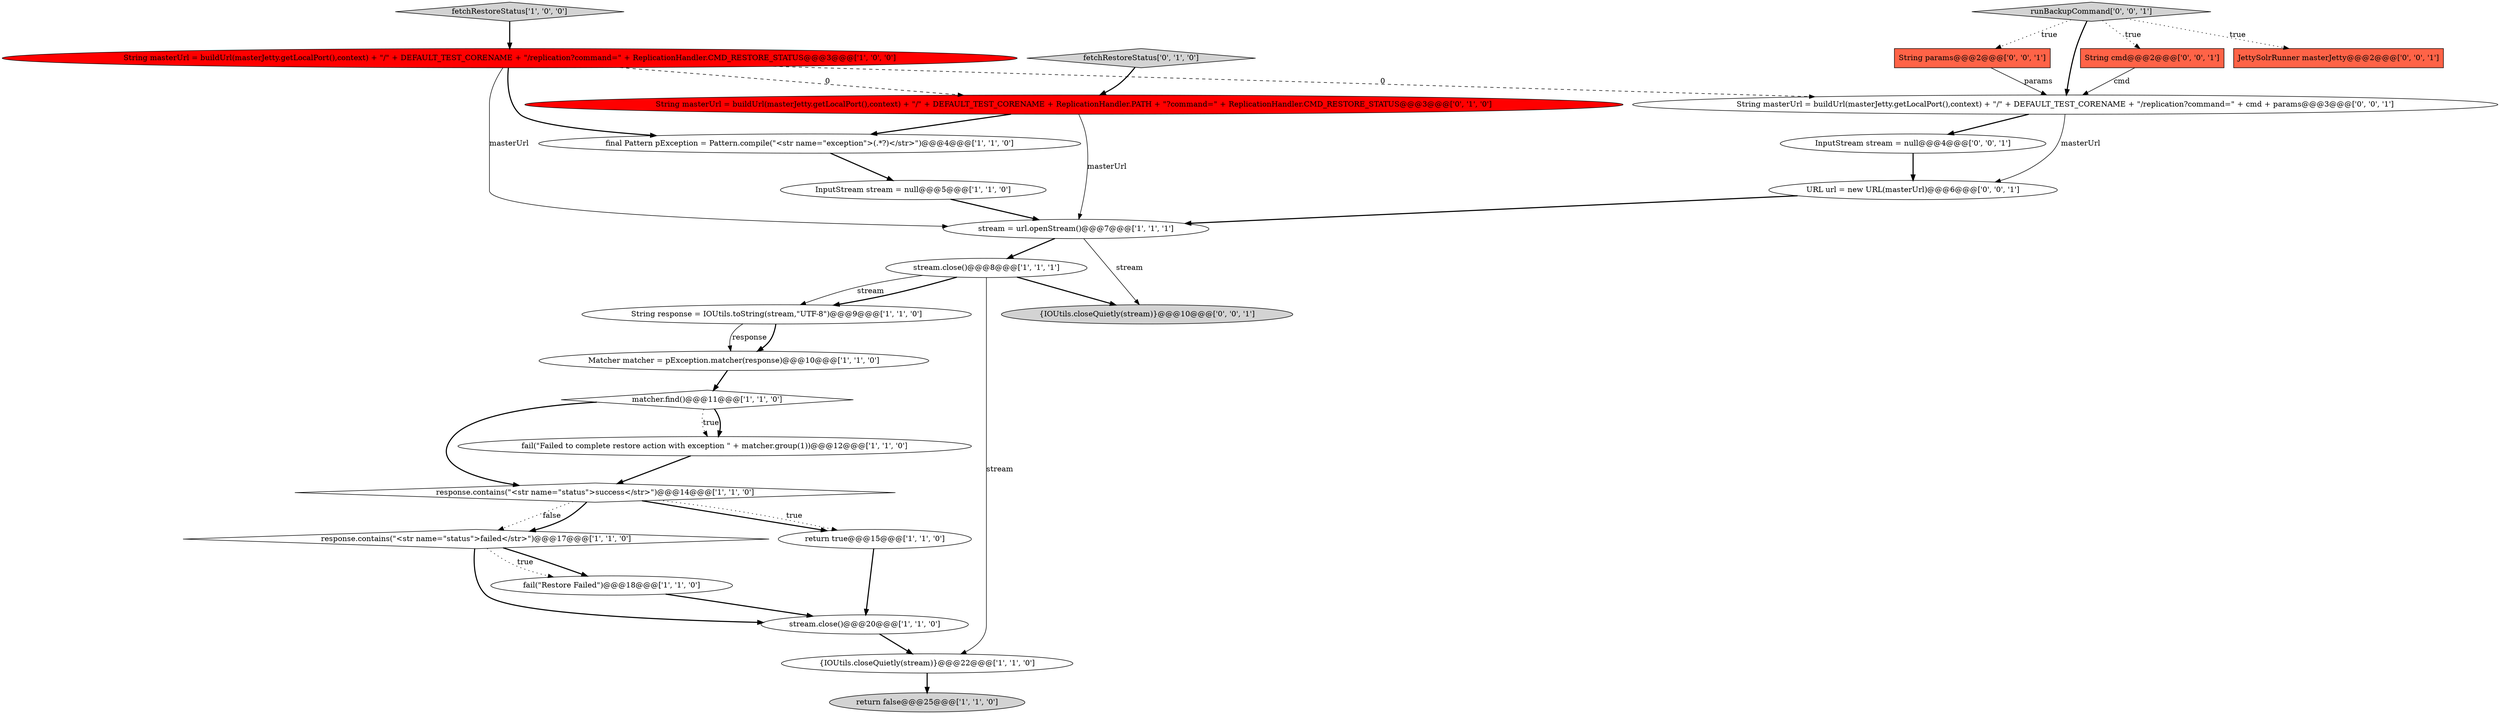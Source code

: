 digraph {
3 [style = filled, label = "{IOUtils.closeQuietly(stream)}@@@22@@@['1', '1', '0']", fillcolor = white, shape = ellipse image = "AAA0AAABBB1BBB"];
9 [style = filled, label = "return true@@@15@@@['1', '1', '0']", fillcolor = white, shape = ellipse image = "AAA0AAABBB1BBB"];
6 [style = filled, label = "stream = url.openStream()@@@7@@@['1', '1', '1']", fillcolor = white, shape = ellipse image = "AAA0AAABBB1BBB"];
4 [style = filled, label = "Matcher matcher = pException.matcher(response)@@@10@@@['1', '1', '0']", fillcolor = white, shape = ellipse image = "AAA0AAABBB1BBB"];
2 [style = filled, label = "final Pattern pException = Pattern.compile(\"<str name=\"exception\">(.*?)</str>\")@@@4@@@['1', '1', '0']", fillcolor = white, shape = ellipse image = "AAA0AAABBB1BBB"];
11 [style = filled, label = "String response = IOUtils.toString(stream,\"UTF-8\")@@@9@@@['1', '1', '0']", fillcolor = white, shape = ellipse image = "AAA0AAABBB1BBB"];
1 [style = filled, label = "String masterUrl = buildUrl(masterJetty.getLocalPort(),context) + \"/\" + DEFAULT_TEST_CORENAME + \"/replication?command=\" + ReplicationHandler.CMD_RESTORE_STATUS@@@3@@@['1', '0', '0']", fillcolor = red, shape = ellipse image = "AAA1AAABBB1BBB"];
15 [style = filled, label = "stream.close()@@@20@@@['1', '1', '0']", fillcolor = white, shape = ellipse image = "AAA0AAABBB1BBB"];
22 [style = filled, label = "URL url = new URL(masterUrl)@@@6@@@['0', '0', '1']", fillcolor = white, shape = ellipse image = "AAA0AAABBB3BBB"];
18 [style = filled, label = "fetchRestoreStatus['0', '1', '0']", fillcolor = lightgray, shape = diamond image = "AAA0AAABBB2BBB"];
5 [style = filled, label = "response.contains(\"<str name=\"status\">failed</str>\")@@@17@@@['1', '1', '0']", fillcolor = white, shape = diamond image = "AAA0AAABBB1BBB"];
8 [style = filled, label = "fail(\"Failed to complete restore action with exception \" + matcher.group(1))@@@12@@@['1', '1', '0']", fillcolor = white, shape = ellipse image = "AAA0AAABBB1BBB"];
25 [style = filled, label = "runBackupCommand['0', '0', '1']", fillcolor = lightgray, shape = diamond image = "AAA0AAABBB3BBB"];
7 [style = filled, label = "return false@@@25@@@['1', '1', '0']", fillcolor = lightgray, shape = ellipse image = "AAA0AAABBB1BBB"];
26 [style = filled, label = "String masterUrl = buildUrl(masterJetty.getLocalPort(),context) + \"/\" + DEFAULT_TEST_CORENAME + \"/replication?command=\" + cmd + params@@@3@@@['0', '0', '1']", fillcolor = white, shape = ellipse image = "AAA0AAABBB3BBB"];
24 [style = filled, label = "String cmd@@@2@@@['0', '0', '1']", fillcolor = tomato, shape = box image = "AAA0AAABBB3BBB"];
14 [style = filled, label = "InputStream stream = null@@@5@@@['1', '1', '0']", fillcolor = white, shape = ellipse image = "AAA0AAABBB1BBB"];
17 [style = filled, label = "String masterUrl = buildUrl(masterJetty.getLocalPort(),context) + \"/\" + DEFAULT_TEST_CORENAME + ReplicationHandler.PATH + \"?command=\" + ReplicationHandler.CMD_RESTORE_STATUS@@@3@@@['0', '1', '0']", fillcolor = red, shape = ellipse image = "AAA1AAABBB2BBB"];
20 [style = filled, label = "JettySolrRunner masterJetty@@@2@@@['0', '0', '1']", fillcolor = tomato, shape = box image = "AAA0AAABBB3BBB"];
0 [style = filled, label = "stream.close()@@@8@@@['1', '1', '1']", fillcolor = white, shape = ellipse image = "AAA0AAABBB1BBB"];
13 [style = filled, label = "response.contains(\"<str name=\"status\">success</str>\")@@@14@@@['1', '1', '0']", fillcolor = white, shape = diamond image = "AAA0AAABBB1BBB"];
10 [style = filled, label = "fetchRestoreStatus['1', '0', '0']", fillcolor = lightgray, shape = diamond image = "AAA0AAABBB1BBB"];
19 [style = filled, label = "InputStream stream = null@@@4@@@['0', '0', '1']", fillcolor = white, shape = ellipse image = "AAA0AAABBB3BBB"];
23 [style = filled, label = "{IOUtils.closeQuietly(stream)}@@@10@@@['0', '0', '1']", fillcolor = lightgray, shape = ellipse image = "AAA0AAABBB3BBB"];
21 [style = filled, label = "String params@@@2@@@['0', '0', '1']", fillcolor = tomato, shape = box image = "AAA0AAABBB3BBB"];
12 [style = filled, label = "matcher.find()@@@11@@@['1', '1', '0']", fillcolor = white, shape = diamond image = "AAA0AAABBB1BBB"];
16 [style = filled, label = "fail(\"Restore Failed\")@@@18@@@['1', '1', '0']", fillcolor = white, shape = ellipse image = "AAA0AAABBB1BBB"];
0->3 [style = solid, label="stream"];
16->15 [style = bold, label=""];
17->6 [style = solid, label="masterUrl"];
21->26 [style = solid, label="params"];
12->8 [style = dotted, label="true"];
1->26 [style = dashed, label="0"];
11->4 [style = bold, label=""];
18->17 [style = bold, label=""];
0->11 [style = bold, label=""];
5->15 [style = bold, label=""];
25->24 [style = dotted, label="true"];
11->4 [style = solid, label="response"];
6->0 [style = bold, label=""];
13->5 [style = dotted, label="false"];
26->19 [style = bold, label=""];
15->3 [style = bold, label=""];
24->26 [style = solid, label="cmd"];
6->23 [style = solid, label="stream"];
1->6 [style = solid, label="masterUrl"];
5->16 [style = bold, label=""];
12->13 [style = bold, label=""];
26->22 [style = solid, label="masterUrl"];
1->17 [style = dashed, label="0"];
0->23 [style = bold, label=""];
17->2 [style = bold, label=""];
3->7 [style = bold, label=""];
12->8 [style = bold, label=""];
9->15 [style = bold, label=""];
2->14 [style = bold, label=""];
25->26 [style = bold, label=""];
0->11 [style = solid, label="stream"];
5->16 [style = dotted, label="true"];
25->20 [style = dotted, label="true"];
13->5 [style = bold, label=""];
4->12 [style = bold, label=""];
1->2 [style = bold, label=""];
13->9 [style = bold, label=""];
10->1 [style = bold, label=""];
19->22 [style = bold, label=""];
14->6 [style = bold, label=""];
8->13 [style = bold, label=""];
25->21 [style = dotted, label="true"];
22->6 [style = bold, label=""];
13->9 [style = dotted, label="true"];
}
